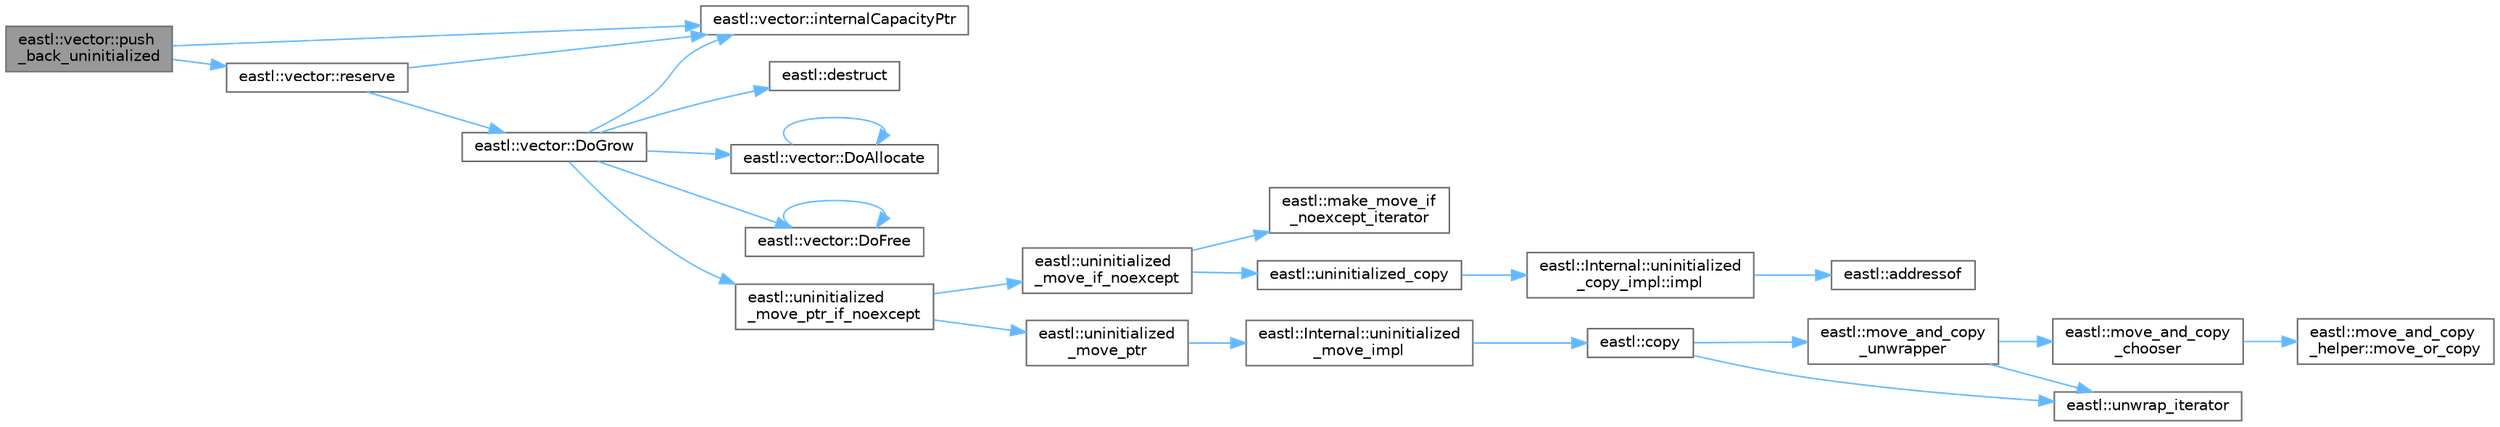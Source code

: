 digraph "eastl::vector::push_back_uninitialized"
{
 // LATEX_PDF_SIZE
  bgcolor="transparent";
  edge [fontname=Helvetica,fontsize=10,labelfontname=Helvetica,labelfontsize=10];
  node [fontname=Helvetica,fontsize=10,shape=box,height=0.2,width=0.4];
  rankdir="LR";
  Node1 [id="Node000001",label="eastl::vector::push\l_back_uninitialized",height=0.2,width=0.4,color="gray40", fillcolor="grey60", style="filled", fontcolor="black",tooltip=" "];
  Node1 -> Node2 [id="edge1_Node000001_Node000002",color="steelblue1",style="solid",tooltip=" "];
  Node2 [id="Node000002",label="eastl::vector::internalCapacityPtr",height=0.2,width=0.4,color="grey40", fillcolor="white", style="filled",URL="$classeastl_1_1vector.html#ae9f7a80149a259ac506fd513bc213dd0",tooltip=" "];
  Node1 -> Node3 [id="edge2_Node000001_Node000003",color="steelblue1",style="solid",tooltip=" "];
  Node3 [id="Node000003",label="eastl::vector::reserve",height=0.2,width=0.4,color="grey40", fillcolor="white", style="filled",URL="$classeastl_1_1vector.html#a76e7cdf6b1c888bd3094fbfe88520bae",tooltip=" "];
  Node3 -> Node4 [id="edge3_Node000003_Node000004",color="steelblue1",style="solid",tooltip=" "];
  Node4 [id="Node000004",label="eastl::vector::DoGrow",height=0.2,width=0.4,color="grey40", fillcolor="white", style="filled",URL="$classeastl_1_1vector.html#a124927635e17d0b62b9b3ab6837d458f",tooltip=" "];
  Node4 -> Node5 [id="edge4_Node000004_Node000005",color="steelblue1",style="solid",tooltip=" "];
  Node5 [id="Node000005",label="eastl::destruct",height=0.2,width=0.4,color="grey40", fillcolor="white", style="filled",URL="$namespaceeastl.html#abad37b6015ebddc85d5e9f116823805e",tooltip=" "];
  Node4 -> Node6 [id="edge5_Node000004_Node000006",color="steelblue1",style="solid",tooltip=" "];
  Node6 [id="Node000006",label="eastl::vector::DoAllocate",height=0.2,width=0.4,color="grey40", fillcolor="white", style="filled",URL="$classeastl_1_1vector.html#ad21e0765046935a6d831f73bbd4e663f",tooltip=" "];
  Node6 -> Node6 [id="edge6_Node000006_Node000006",color="steelblue1",style="solid",tooltip=" "];
  Node4 -> Node7 [id="edge7_Node000004_Node000007",color="steelblue1",style="solid",tooltip=" "];
  Node7 [id="Node000007",label="eastl::vector::DoFree",height=0.2,width=0.4,color="grey40", fillcolor="white", style="filled",URL="$classeastl_1_1vector.html#aa41fe50171e92b7c29ac9597ae0dab3d",tooltip=" "];
  Node7 -> Node7 [id="edge8_Node000007_Node000007",color="steelblue1",style="solid",tooltip=" "];
  Node4 -> Node2 [id="edge9_Node000004_Node000002",color="steelblue1",style="solid",tooltip=" "];
  Node4 -> Node8 [id="edge10_Node000004_Node000008",color="steelblue1",style="solid",tooltip=" "];
  Node8 [id="Node000008",label="eastl::uninitialized\l_move_ptr_if_noexcept",height=0.2,width=0.4,color="grey40", fillcolor="white", style="filled",URL="$namespaceeastl.html#a690f7111bdfc21367b332682116d5147",tooltip=" "];
  Node8 -> Node9 [id="edge11_Node000008_Node000009",color="steelblue1",style="solid",tooltip=" "];
  Node9 [id="Node000009",label="eastl::uninitialized\l_move_if_noexcept",height=0.2,width=0.4,color="grey40", fillcolor="white", style="filled",URL="$namespaceeastl.html#a0d53e3f0d385ed2affb6e55b91ca27c1",tooltip=" "];
  Node9 -> Node10 [id="edge12_Node000009_Node000010",color="steelblue1",style="solid",tooltip=" "];
  Node10 [id="Node000010",label="eastl::make_move_if\l_noexcept_iterator",height=0.2,width=0.4,color="grey40", fillcolor="white", style="filled",URL="$namespaceeastl.html#a222ebe5e304f7c8ec34c244b3e1b5b37",tooltip=" "];
  Node9 -> Node11 [id="edge13_Node000009_Node000011",color="steelblue1",style="solid",tooltip=" "];
  Node11 [id="Node000011",label="eastl::uninitialized_copy",height=0.2,width=0.4,color="grey40", fillcolor="white", style="filled",URL="$namespaceeastl.html#a8fbae45eba1ae51d58a8f1e701287e7e",tooltip=" "];
  Node11 -> Node12 [id="edge14_Node000011_Node000012",color="steelblue1",style="solid",tooltip=" "];
  Node12 [id="Node000012",label="eastl::Internal::uninitialized\l_copy_impl::impl",height=0.2,width=0.4,color="grey40", fillcolor="white", style="filled",URL="$structeastl_1_1_internal_1_1uninitialized__copy__impl.html#a19d3afee35d55d882ff56d1ecbb5b6de",tooltip=" "];
  Node12 -> Node13 [id="edge15_Node000012_Node000013",color="steelblue1",style="solid",tooltip=" "];
  Node13 [id="Node000013",label="eastl::addressof",height=0.2,width=0.4,color="grey40", fillcolor="white", style="filled",URL="$namespaceeastl.html#a647701874f427998c0c9aa5cba5a8d24",tooltip=" "];
  Node8 -> Node14 [id="edge16_Node000008_Node000014",color="steelblue1",style="solid",tooltip=" "];
  Node14 [id="Node000014",label="eastl::uninitialized\l_move_ptr",height=0.2,width=0.4,color="grey40", fillcolor="white", style="filled",URL="$namespaceeastl.html#a76265465aaa3250193df2989fa8510c3",tooltip=" "];
  Node14 -> Node15 [id="edge17_Node000014_Node000015",color="steelblue1",style="solid",tooltip=" "];
  Node15 [id="Node000015",label="eastl::Internal::uninitialized\l_move_impl",height=0.2,width=0.4,color="grey40", fillcolor="white", style="filled",URL="$namespaceeastl_1_1_internal.html#a6944a12c50c03d2a90c0b7289a35e272",tooltip=" "];
  Node15 -> Node16 [id="edge18_Node000015_Node000016",color="steelblue1",style="solid",tooltip=" "];
  Node16 [id="Node000016",label="eastl::copy",height=0.2,width=0.4,color="grey40", fillcolor="white", style="filled",URL="$namespaceeastl.html#a3df94cc41821710012e6719792d30db3",tooltip=" "];
  Node16 -> Node17 [id="edge19_Node000016_Node000017",color="steelblue1",style="solid",tooltip=" "];
  Node17 [id="Node000017",label="eastl::move_and_copy\l_unwrapper",height=0.2,width=0.4,color="grey40", fillcolor="white", style="filled",URL="$namespaceeastl.html#a661e609e51ae177a723acb076d9fcb52",tooltip=" "];
  Node17 -> Node18 [id="edge20_Node000017_Node000018",color="steelblue1",style="solid",tooltip=" "];
  Node18 [id="Node000018",label="eastl::move_and_copy\l_chooser",height=0.2,width=0.4,color="grey40", fillcolor="white", style="filled",URL="$namespaceeastl.html#a69a59b58a0b86c06c81fd89a94cff90d",tooltip=" "];
  Node18 -> Node19 [id="edge21_Node000018_Node000019",color="steelblue1",style="solid",tooltip=" "];
  Node19 [id="Node000019",label="eastl::move_and_copy\l_helper::move_or_copy",height=0.2,width=0.4,color="grey40", fillcolor="white", style="filled",URL="$structeastl_1_1move__and__copy__helper.html#aa9de7d135fbe5ddb02a94513283cf77b",tooltip=" "];
  Node17 -> Node20 [id="edge22_Node000017_Node000020",color="steelblue1",style="solid",tooltip=" "];
  Node20 [id="Node000020",label="eastl::unwrap_iterator",height=0.2,width=0.4,color="grey40", fillcolor="white", style="filled",URL="$namespaceeastl.html#a82f343209a121c16468a124327e2d303",tooltip=" "];
  Node16 -> Node20 [id="edge23_Node000016_Node000020",color="steelblue1",style="solid",tooltip=" "];
  Node3 -> Node2 [id="edge24_Node000003_Node000002",color="steelblue1",style="solid",tooltip=" "];
}
